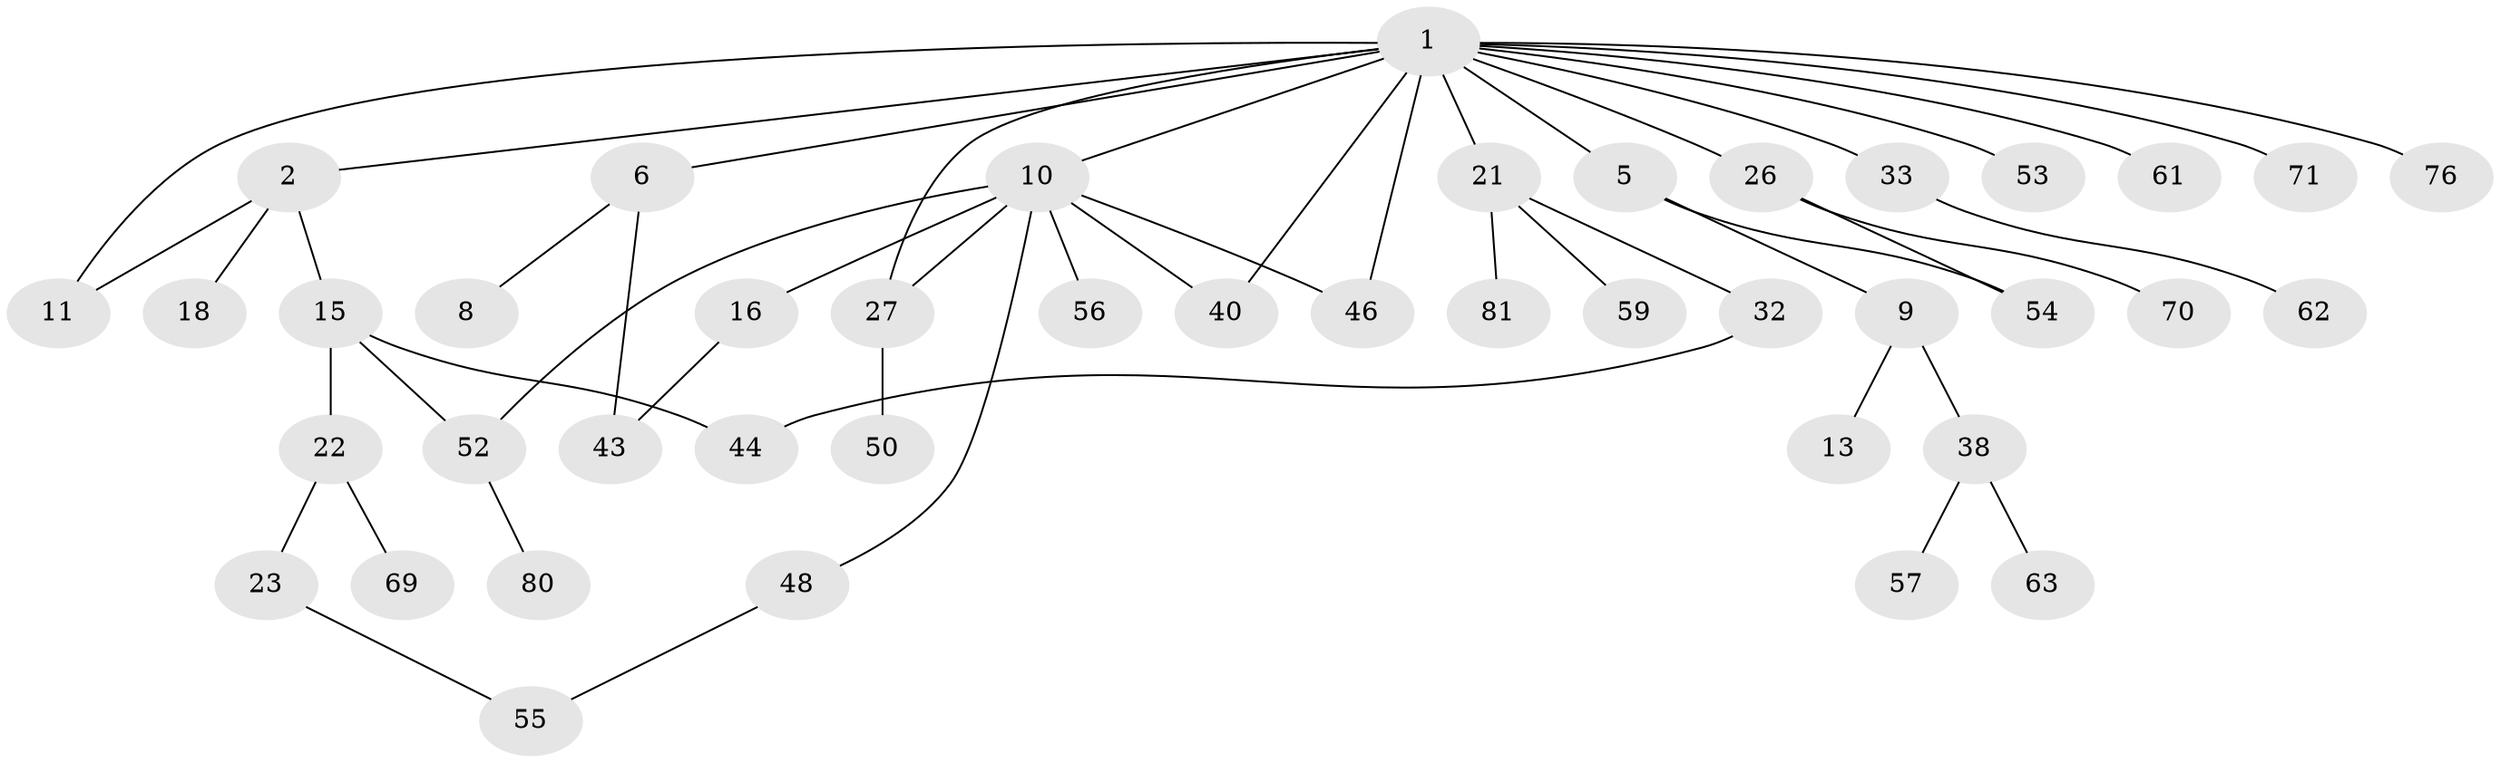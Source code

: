 // original degree distribution, {7: 0.023529411764705882, 4: 0.08235294117647059, 5: 0.058823529411764705, 3: 0.1411764705882353, 1: 0.4117647058823529, 2: 0.27058823529411763, 6: 0.011764705882352941}
// Generated by graph-tools (version 1.1) at 2025/13/03/09/25 04:13:20]
// undirected, 42 vertices, 50 edges
graph export_dot {
graph [start="1"]
  node [color=gray90,style=filled];
  1 [super="+4+3+7"];
  2;
  5;
  6;
  8;
  9 [super="+39"];
  10 [super="+75+24+30+14"];
  11 [super="+35+31"];
  13;
  15 [super="+84+60"];
  16;
  18;
  21 [super="+28"];
  22;
  23;
  26 [super="+47"];
  27;
  32;
  33;
  38 [super="+83"];
  40;
  43;
  44;
  46;
  48 [super="+73"];
  50;
  52 [super="+58"];
  53;
  54;
  55;
  56;
  57;
  59;
  61;
  62;
  63;
  69;
  70;
  71;
  76;
  80;
  81;
  1 -- 2;
  1 -- 10;
  1 -- 76;
  1 -- 11 [weight=2];
  1 -- 26;
  1 -- 5;
  1 -- 46;
  1 -- 53;
  1 -- 6;
  1 -- 71;
  1 -- 33;
  1 -- 21;
  1 -- 40;
  1 -- 27;
  1 -- 61;
  2 -- 11;
  2 -- 15;
  2 -- 18;
  5 -- 9;
  5 -- 54;
  6 -- 8;
  6 -- 43;
  9 -- 13;
  9 -- 38;
  10 -- 56;
  10 -- 27;
  10 -- 46;
  10 -- 40;
  10 -- 52;
  10 -- 16;
  10 -- 48;
  15 -- 22;
  15 -- 44;
  15 -- 52;
  16 -- 43;
  21 -- 81;
  21 -- 32;
  21 -- 59;
  22 -- 23;
  22 -- 69;
  23 -- 55;
  26 -- 54;
  26 -- 70;
  27 -- 50;
  32 -- 44;
  33 -- 62;
  38 -- 57;
  38 -- 63;
  48 -- 55;
  52 -- 80;
}
